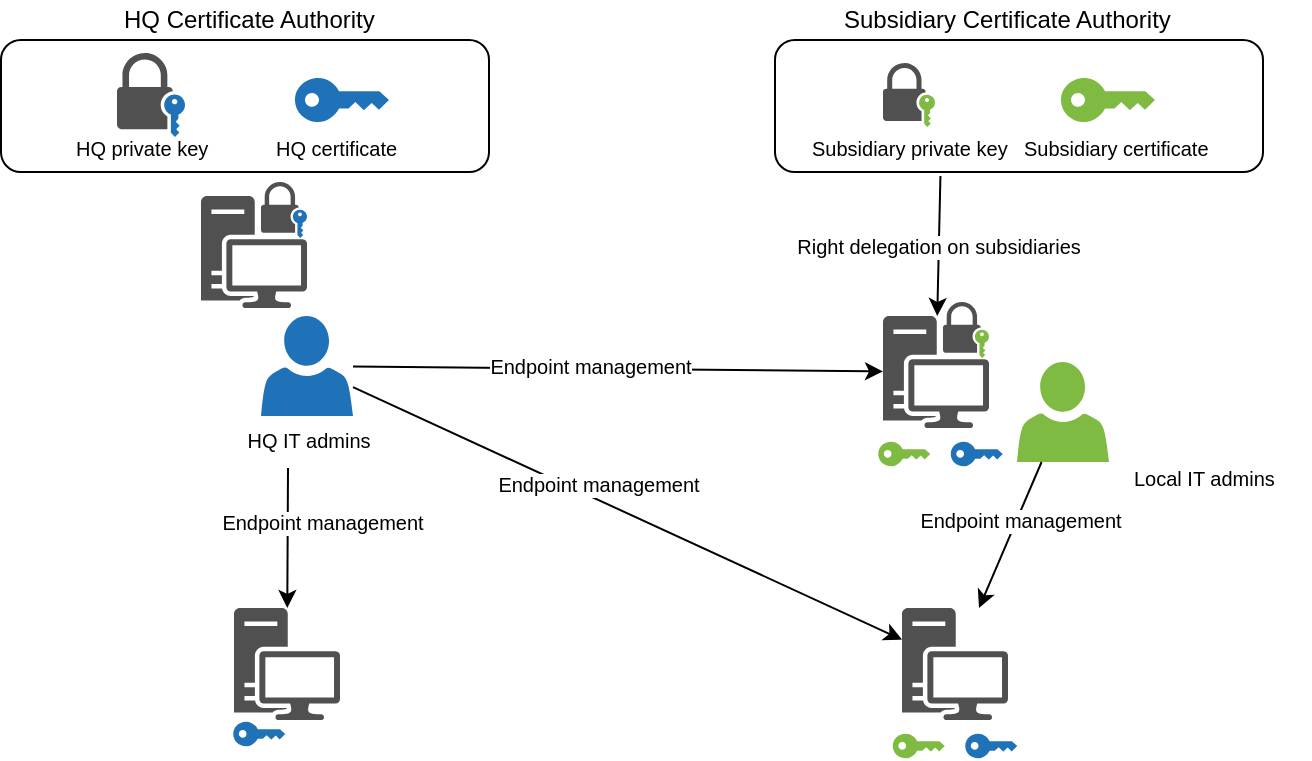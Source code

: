 <mxfile version="12.4.2" type="device" pages="1"><diagram id="8FeQCVWe00_d4F0okk2b" name="Page-1"><mxGraphModel dx="739" dy="553" grid="1" gridSize="10" guides="1" tooltips="1" connect="1" arrows="1" fold="1" page="1" pageScale="1" pageWidth="827" pageHeight="1169" math="0" shadow="0"><root><mxCell id="0"/><mxCell id="1" parent="0"/><mxCell id="g9YRnSh9bOwEwgq7Mezz-32" value="" style="rounded=1;whiteSpace=wrap;html=1;fontSize=10;" parent="1" vertex="1"><mxGeometry x="462.5" y="96" width="244" height="66" as="geometry"/></mxCell><mxCell id="g9YRnSh9bOwEwgq7Mezz-30" value="" style="rounded=1;whiteSpace=wrap;html=1;fontSize=10;" parent="1" vertex="1"><mxGeometry x="75.5" y="96" width="244" height="66" as="geometry"/></mxCell><mxCell id="g9YRnSh9bOwEwgq7Mezz-3" value="" style="pointerEvents=1;shadow=0;dashed=0;html=1;strokeColor=none;fillColor=#505050;labelPosition=center;verticalLabelPosition=bottom;verticalAlign=top;outlineConnect=0;align=center;shape=mxgraph.office.devices.workstation;" parent="1" vertex="1"><mxGeometry x="516.5" y="234" width="53" height="56" as="geometry"/></mxCell><mxCell id="g9YRnSh9bOwEwgq7Mezz-4" value="" style="pointerEvents=1;shadow=0;dashed=0;html=1;strokeColor=none;labelPosition=center;verticalLabelPosition=bottom;verticalAlign=top;outlineConnect=0;align=center;shape=mxgraph.office.security.key_permissions;fillColor=#7FBA42;rotation=90;flipH=0;flipV=1;" parent="1" vertex="1"><mxGeometry x="528.25" y="436" width="12.26" height="26" as="geometry"/></mxCell><mxCell id="g9YRnSh9bOwEwgq7Mezz-5" value="" style="pointerEvents=1;shadow=0;dashed=0;html=1;strokeColor=none;fillColor=#505050;labelPosition=center;verticalLabelPosition=bottom;verticalAlign=top;outlineConnect=0;align=center;shape=mxgraph.office.security.lock_with_key_security_blue;" parent="1" vertex="1"><mxGeometry x="205.5" y="167" width="23" height="28" as="geometry"/></mxCell><mxCell id="g9YRnSh9bOwEwgq7Mezz-6" value="" style="pointerEvents=1;shadow=0;dashed=0;html=1;strokeColor=none;fillColor=#505050;labelPosition=center;verticalLabelPosition=bottom;verticalAlign=top;outlineConnect=0;align=center;shape=mxgraph.office.devices.workstation;" parent="1" vertex="1"><mxGeometry x="175.5" y="174" width="53" height="56" as="geometry"/></mxCell><mxCell id="g9YRnSh9bOwEwgq7Mezz-7" value="" style="pointerEvents=1;shadow=0;dashed=0;html=1;strokeColor=none;labelPosition=center;verticalLabelPosition=bottom;verticalAlign=top;outlineConnect=0;align=center;shape=mxgraph.office.security.key_permissions;fillColor=#2072B8;fontSize=14;rotation=-90;flipH=1;aspect=fixed;" parent="1" vertex="1"><mxGeometry x="198.5" y="430" width="12.26" height="26" as="geometry"/></mxCell><mxCell id="g9YRnSh9bOwEwgq7Mezz-8" value="HQ IT admins" style="pointerEvents=1;shadow=0;dashed=0;html=1;strokeColor=none;labelPosition=center;verticalLabelPosition=bottom;verticalAlign=top;outlineConnect=0;align=center;shape=mxgraph.office.users.user;fillColor=#2072B8;fontSize=10;" parent="1" vertex="1"><mxGeometry x="205.5" y="234" width="46" height="50" as="geometry"/></mxCell><mxCell id="g9YRnSh9bOwEwgq7Mezz-9" value="" style="pointerEvents=1;shadow=0;dashed=0;html=1;strokeColor=none;labelPosition=center;verticalLabelPosition=bottom;verticalAlign=top;outlineConnect=0;align=center;shape=mxgraph.office.users.user;fillColor=#7FBA42;" parent="1" vertex="1"><mxGeometry x="583.5" y="257" width="46" height="50" as="geometry"/></mxCell><mxCell id="g9YRnSh9bOwEwgq7Mezz-10" value="" style="pointerEvents=1;shadow=0;dashed=0;html=1;strokeColor=none;labelPosition=center;verticalLabelPosition=bottom;verticalAlign=top;outlineConnect=0;align=center;shape=mxgraph.office.security.key_permissions;fillColor=#2072B8;fontSize=14;rotation=-90;flipH=1;aspect=fixed;" parent="1" vertex="1"><mxGeometry x="235" y="102.5" width="22" height="47" as="geometry"/></mxCell><mxCell id="g9YRnSh9bOwEwgq7Mezz-11" value="HQ private key" style="text;html=1;resizable=0;points=[];autosize=1;align=left;verticalAlign=top;spacingTop=-4;fontSize=10;" parent="1" vertex="1"><mxGeometry x="110.5" y="142" width="80" height="10" as="geometry"/></mxCell><mxCell id="g9YRnSh9bOwEwgq7Mezz-12" value="" style="pointerEvents=1;shadow=0;dashed=0;html=1;strokeColor=none;fillColor=#505050;labelPosition=center;verticalLabelPosition=bottom;verticalAlign=top;outlineConnect=0;align=center;shape=mxgraph.office.security.lock_with_key_security_blue;" parent="1" vertex="1"><mxGeometry x="133.5" y="102.5" width="34" height="42" as="geometry"/></mxCell><mxCell id="g9YRnSh9bOwEwgq7Mezz-15" value="HQ certificate" style="text;html=1;resizable=0;points=[];autosize=1;align=left;verticalAlign=top;spacingTop=-4;fontSize=10;" parent="1" vertex="1"><mxGeometry x="210.76" y="142" width="80" height="10" as="geometry"/></mxCell><mxCell id="g9YRnSh9bOwEwgq7Mezz-16" value="" style="pointerEvents=1;shadow=0;dashed=0;html=1;strokeColor=none;labelPosition=center;verticalLabelPosition=bottom;verticalAlign=top;outlineConnect=0;align=center;shape=mxgraph.office.security.key_permissions;fillColor=#7FBA42;rotation=90;flipH=0;flipV=1;" parent="1" vertex="1"><mxGeometry x="618" y="102.5" width="22" height="47" as="geometry"/></mxCell><mxCell id="g9YRnSh9bOwEwgq7Mezz-19" value="" style="endArrow=classic;html=1;" parent="1" source="g9YRnSh9bOwEwgq7Mezz-8" target="g9YRnSh9bOwEwgq7Mezz-3" edge="1"><mxGeometry width="50" height="50" relative="1" as="geometry"><mxPoint x="220" y="270" as="sourcePoint"/><mxPoint x="320" y="390" as="targetPoint"/><Array as="points"/></mxGeometry></mxCell><mxCell id="g9YRnSh9bOwEwgq7Mezz-20" value="Endpoint management" style="text;html=1;resizable=0;points=[];align=center;verticalAlign=middle;labelBackgroundColor=#ffffff;fontSize=10;" parent="g9YRnSh9bOwEwgq7Mezz-19" vertex="1" connectable="0"><mxGeometry x="-0.229" y="1" relative="1" as="geometry"><mxPoint x="16" as="offset"/></mxGeometry></mxCell><mxCell id="g9YRnSh9bOwEwgq7Mezz-21" value="" style="pointerEvents=1;shadow=0;dashed=0;html=1;strokeColor=none;fillColor=#505050;labelPosition=center;verticalLabelPosition=bottom;verticalAlign=top;outlineConnect=0;align=center;shape=mxgraph.office.security.lock_with_key_security_green;" parent="1" vertex="1"><mxGeometry x="546.5" y="227" width="23" height="28" as="geometry"/></mxCell><mxCell id="g9YRnSh9bOwEwgq7Mezz-23" value="" style="pointerEvents=1;shadow=0;dashed=0;html=1;strokeColor=none;fillColor=#505050;labelPosition=center;verticalLabelPosition=bottom;verticalAlign=top;outlineConnect=0;align=center;shape=mxgraph.office.devices.workstation;" parent="1" vertex="1"><mxGeometry x="526" y="380" width="53" height="56" as="geometry"/></mxCell><mxCell id="g9YRnSh9bOwEwgq7Mezz-25" value="" style="pointerEvents=1;shadow=0;dashed=0;html=1;strokeColor=none;fillColor=#505050;labelPosition=center;verticalLabelPosition=bottom;verticalAlign=top;outlineConnect=0;align=center;shape=mxgraph.office.security.lock_with_key_security_green;" parent="1" vertex="1"><mxGeometry x="516.5" y="107.5" width="26" height="32" as="geometry"/></mxCell><mxCell id="g9YRnSh9bOwEwgq7Mezz-26" value="Subsidiary private key" style="text;html=1;resizable=0;points=[];autosize=1;align=left;verticalAlign=top;spacingTop=-4;fontSize=10;" parent="1" vertex="1"><mxGeometry x="479.38" y="142" width="110" height="10" as="geometry"/></mxCell><mxCell id="g9YRnSh9bOwEwgq7Mezz-27" value="Subsidiary certificate" style="text;html=1;resizable=0;points=[];autosize=1;align=left;verticalAlign=top;spacingTop=-4;fontSize=10;" parent="1" vertex="1"><mxGeometry x="584.5" y="142" width="110" height="10" as="geometry"/></mxCell><mxCell id="g9YRnSh9bOwEwgq7Mezz-35" value="Right delegation on subsidiaries" style="endArrow=classic;html=1;fontSize=10;exitX=0.339;exitY=1.03;exitDx=0;exitDy=0;exitPerimeter=0;" parent="1" source="g9YRnSh9bOwEwgq7Mezz-32" target="g9YRnSh9bOwEwgq7Mezz-3" edge="1"><mxGeometry width="50" height="50" relative="1" as="geometry"><mxPoint x="504.56" y="275.34" as="sourcePoint"/><mxPoint x="615.196" y="350.648" as="targetPoint"/></mxGeometry></mxCell><mxCell id="g9YRnSh9bOwEwgq7Mezz-36" value="" style="endArrow=classic;html=1;" parent="1" source="g9YRnSh9bOwEwgq7Mezz-9" target="g9YRnSh9bOwEwgq7Mezz-23" edge="1"><mxGeometry width="50" height="50" relative="1" as="geometry"><mxPoint x="471.5" y="489.882" as="sourcePoint"/><mxPoint x="740" y="546.875" as="targetPoint"/><Array as="points"/></mxGeometry></mxCell><mxCell id="g9YRnSh9bOwEwgq7Mezz-37" value="Endpoint management" style="text;html=1;resizable=0;points=[];align=center;verticalAlign=middle;labelBackgroundColor=#ffffff;fontSize=10;" parent="g9YRnSh9bOwEwgq7Mezz-36" vertex="1" connectable="0"><mxGeometry x="-0.229" y="1" relative="1" as="geometry"><mxPoint as="offset"/></mxGeometry></mxCell><mxCell id="g9YRnSh9bOwEwgq7Mezz-38" value="Local IT admins" style="text;html=1;resizable=0;points=[];autosize=1;align=left;verticalAlign=top;spacingTop=-4;fontSize=10;" parent="1" vertex="1"><mxGeometry x="640" y="307" width="90" height="10" as="geometry"/></mxCell><mxCell id="g9YRnSh9bOwEwgq7Mezz-39" value="" style="endArrow=classic;html=1;" parent="1" source="g9YRnSh9bOwEwgq7Mezz-8" target="g9YRnSh9bOwEwgq7Mezz-23" edge="1"><mxGeometry width="50" height="50" relative="1" as="geometry"><mxPoint x="261.5" y="299.219" as="sourcePoint"/><mxPoint x="526.5" y="301.747" as="targetPoint"/><Array as="points"/></mxGeometry></mxCell><mxCell id="g9YRnSh9bOwEwgq7Mezz-40" value="Endpoint management" style="text;html=1;resizable=0;points=[];align=center;verticalAlign=middle;labelBackgroundColor=#ffffff;fontSize=10;" parent="g9YRnSh9bOwEwgq7Mezz-39" vertex="1" connectable="0"><mxGeometry x="-0.229" y="1" relative="1" as="geometry"><mxPoint x="16" as="offset"/></mxGeometry></mxCell><mxCell id="g9YRnSh9bOwEwgq7Mezz-43" value="" style="pointerEvents=1;shadow=0;dashed=0;html=1;strokeColor=none;fillColor=#505050;labelPosition=center;verticalLabelPosition=bottom;verticalAlign=top;outlineConnect=0;align=center;shape=mxgraph.office.devices.workstation;" parent="1" vertex="1"><mxGeometry x="192" y="380" width="53" height="56" as="geometry"/></mxCell><mxCell id="g9YRnSh9bOwEwgq7Mezz-44" value="" style="endArrow=classic;html=1;" parent="1" target="g9YRnSh9bOwEwgq7Mezz-43" edge="1"><mxGeometry width="50" height="50" relative="1" as="geometry"><mxPoint x="219" y="310" as="sourcePoint"/><mxPoint x="536" y="463.36" as="targetPoint"/><Array as="points"/></mxGeometry></mxCell><mxCell id="g9YRnSh9bOwEwgq7Mezz-45" value="Endpoint management" style="text;html=1;resizable=0;points=[];align=center;verticalAlign=middle;labelBackgroundColor=#ffffff;fontSize=10;" parent="g9YRnSh9bOwEwgq7Mezz-44" vertex="1" connectable="0"><mxGeometry x="-0.229" y="1" relative="1" as="geometry"><mxPoint x="16" as="offset"/></mxGeometry></mxCell><mxCell id="reN3FPSKxXUA5bcUPoQX-1" value="HQ Certificate Authority" style="text;html=1;resizable=0;points=[];autosize=1;align=left;verticalAlign=top;spacingTop=-4;" parent="1" vertex="1"><mxGeometry x="134.63" y="76" width="140" height="20" as="geometry"/></mxCell><mxCell id="reN3FPSKxXUA5bcUPoQX-2" value="Subsidiary Certificate Authority" style="text;html=1;resizable=0;points=[];autosize=1;align=left;verticalAlign=top;spacingTop=-4;" parent="1" vertex="1"><mxGeometry x="494.5" y="76" width="180" height="20" as="geometry"/></mxCell><mxCell id="OJCVa8Ji3H7XRWJ37ygT-1" value="" style="pointerEvents=1;shadow=0;dashed=0;html=1;strokeColor=none;labelPosition=center;verticalLabelPosition=bottom;verticalAlign=top;outlineConnect=0;align=center;shape=mxgraph.office.security.key_permissions;fillColor=#2072B8;fontSize=14;rotation=-90;flipH=1;aspect=fixed;" vertex="1" parent="1"><mxGeometry x="564.49" y="436" width="12.26" height="26" as="geometry"/></mxCell><mxCell id="OJCVa8Ji3H7XRWJ37ygT-2" value="" style="pointerEvents=1;shadow=0;dashed=0;html=1;strokeColor=none;labelPosition=center;verticalLabelPosition=bottom;verticalAlign=top;outlineConnect=0;align=center;shape=mxgraph.office.security.key_permissions;fillColor=#7FBA42;rotation=90;flipH=0;flipV=1;" vertex="1" parent="1"><mxGeometry x="521" y="290" width="12.26" height="26" as="geometry"/></mxCell><mxCell id="OJCVa8Ji3H7XRWJ37ygT-3" value="" style="pointerEvents=1;shadow=0;dashed=0;html=1;strokeColor=none;labelPosition=center;verticalLabelPosition=bottom;verticalAlign=top;outlineConnect=0;align=center;shape=mxgraph.office.security.key_permissions;fillColor=#2072B8;fontSize=14;rotation=-90;flipH=1;aspect=fixed;" vertex="1" parent="1"><mxGeometry x="557.24" y="290" width="12.26" height="26" as="geometry"/></mxCell></root></mxGraphModel></diagram></mxfile>